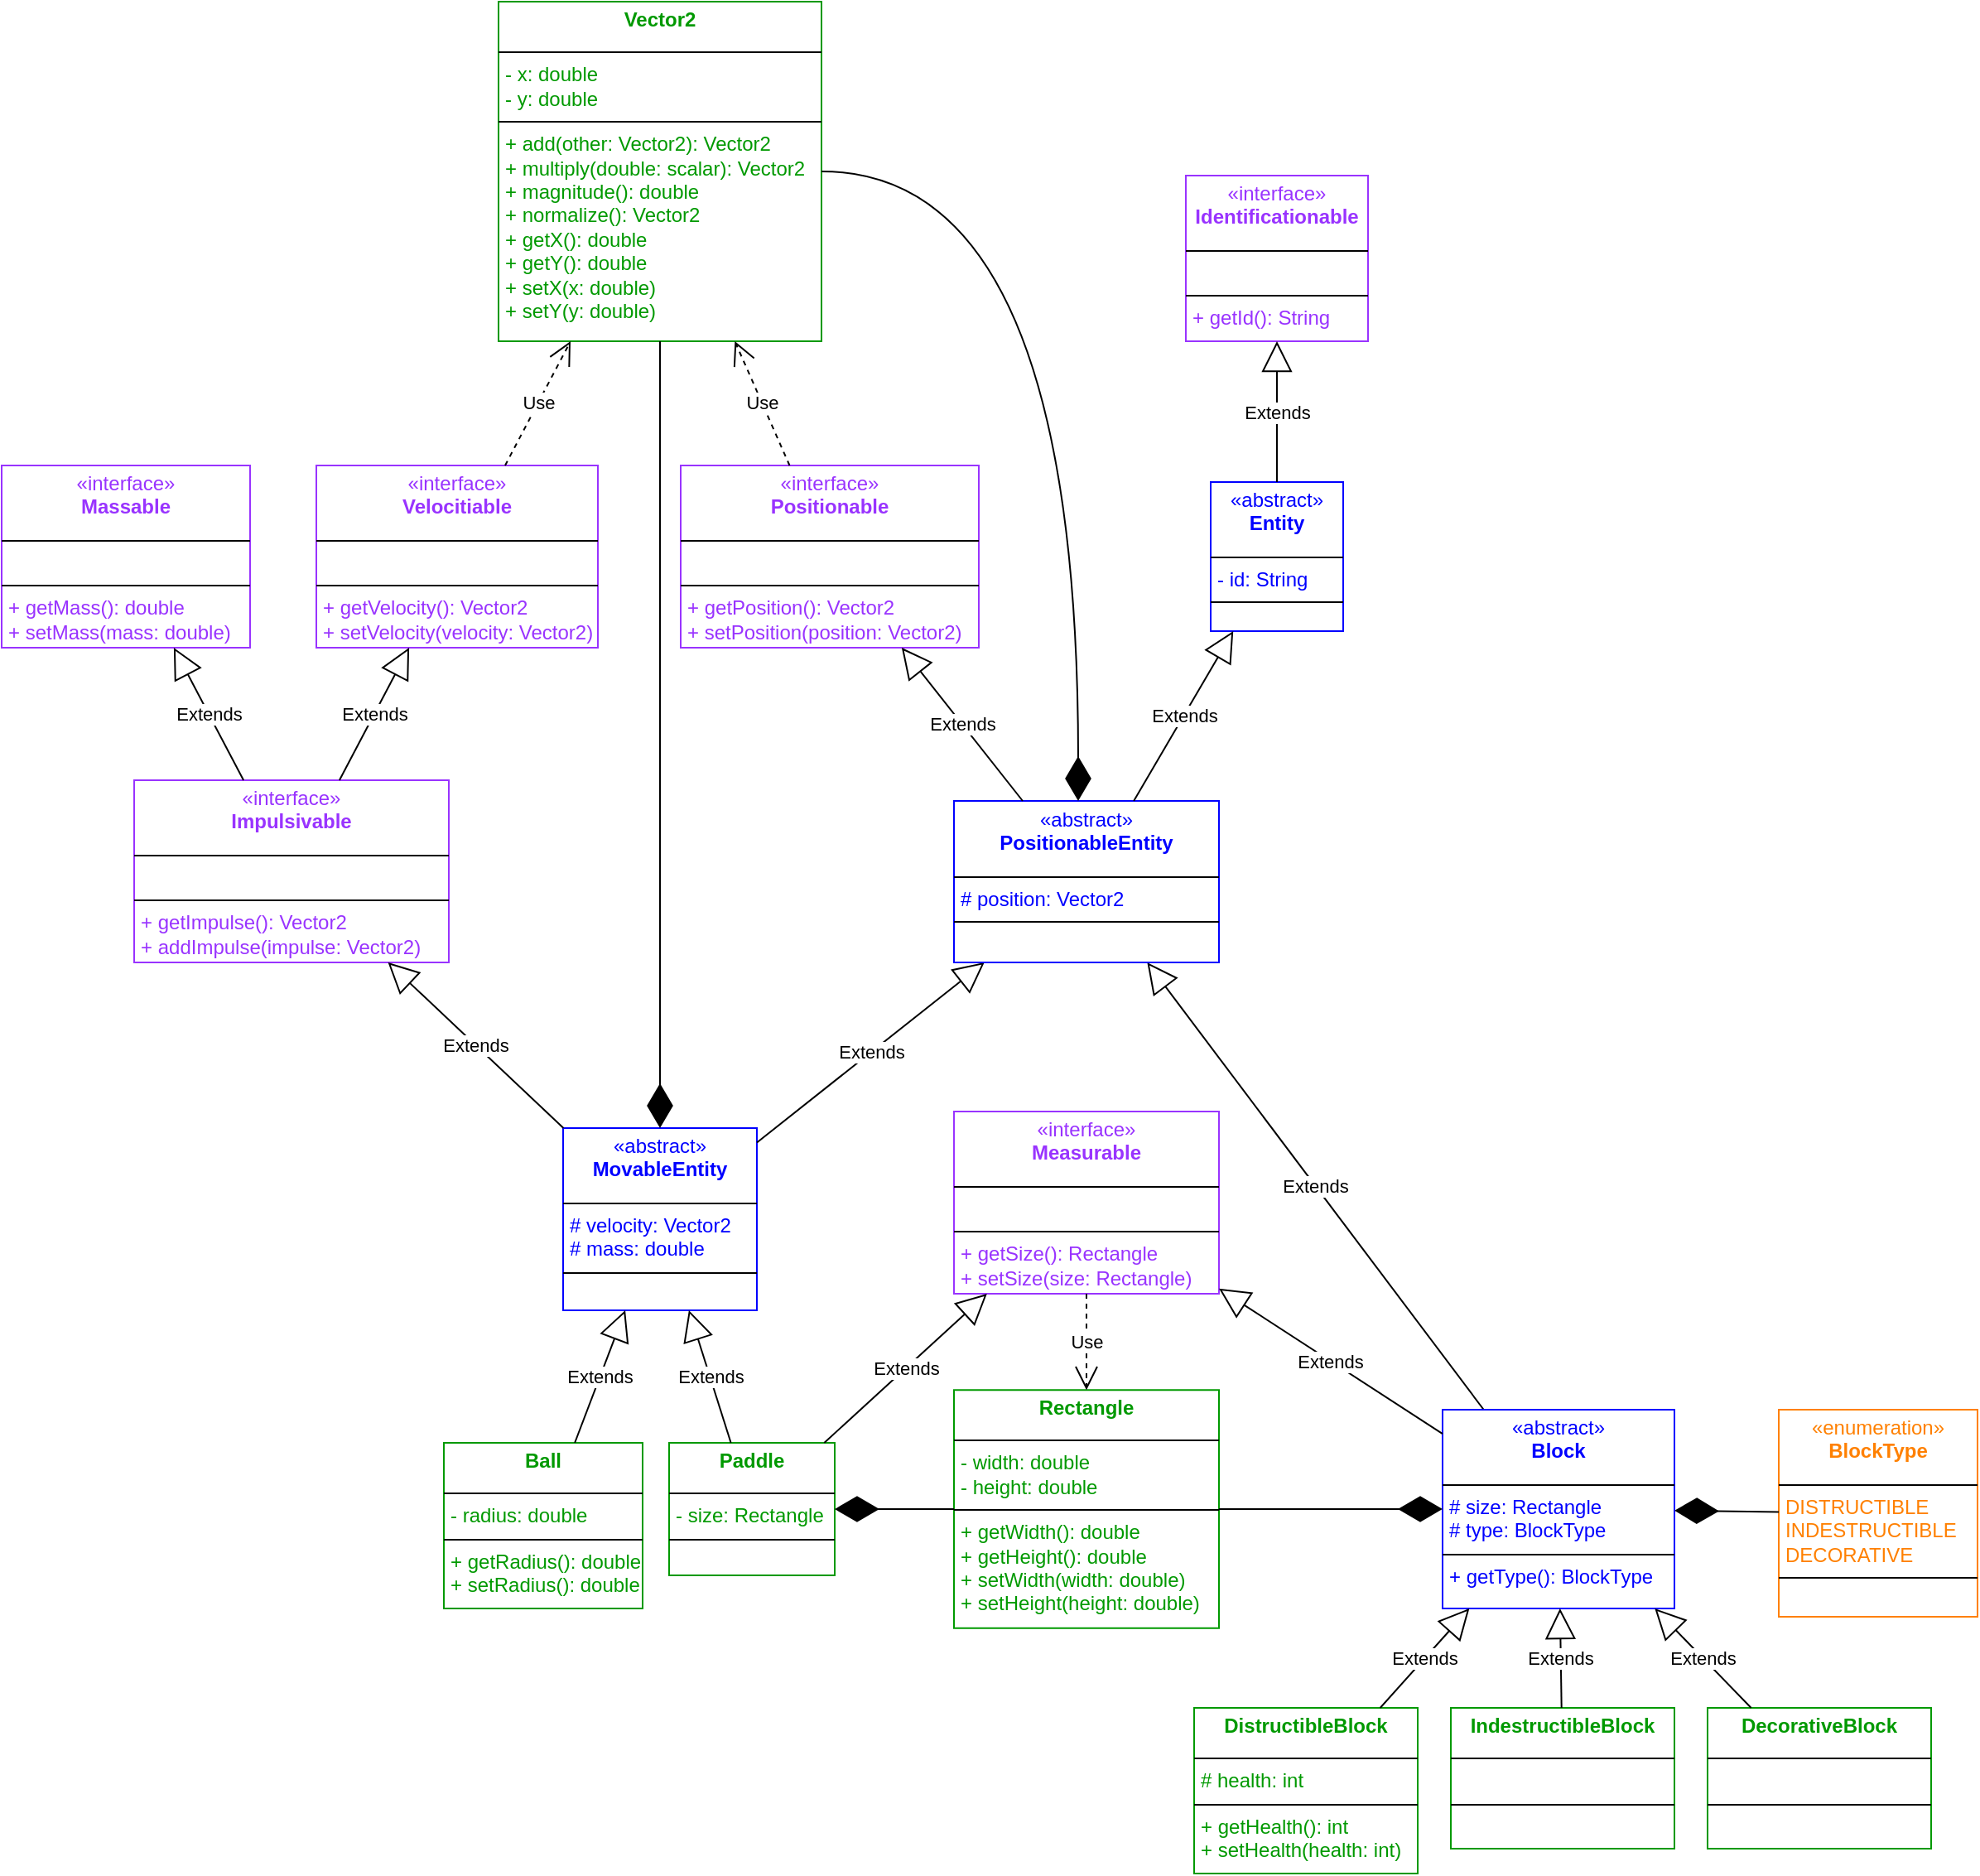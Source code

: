 <mxfile version="28.2.5">
  <diagram name="Страница — 1" id="XPojqk11kh-hMMRPMYDt">
    <mxGraphModel dx="3258" dy="2582" grid="1" gridSize="10" guides="1" tooltips="1" connect="1" arrows="1" fold="1" page="1" pageScale="1" pageWidth="827" pageHeight="1169" math="0" shadow="0">
      <root>
        <mxCell id="0" />
        <mxCell id="1" parent="0" />
        <mxCell id="FqsGxT_PJn5Uz5HPR8Sm-4" value="&lt;p style=&quot;margin:0px;margin-top:4px;text-align:center;&quot;&gt;&lt;/p&gt;&lt;div style=&quot;text-align: center;&quot;&gt;&lt;font color=&quot;#009900&quot;&gt;&lt;b&gt;Ball&lt;/b&gt;&lt;/font&gt;&lt;/div&gt;&lt;p&gt;&lt;/p&gt;&lt;hr size=&quot;1&quot; style=&quot;border-style:solid;&quot;&gt;&lt;p style=&quot;margin:0px;margin-left:4px;&quot;&gt;&lt;span style=&quot;color: rgb(0, 153, 0); background-color: transparent;&quot;&gt;- radius: double&lt;/span&gt;&lt;/p&gt;&lt;hr size=&quot;1&quot; style=&quot;border-style:solid;&quot;&gt;&lt;p style=&quot;margin: 0px 0px 0px 4px;&quot;&gt;&lt;font style=&quot;color: rgb(0, 153, 0);&quot;&gt;+ getRadius(): double&lt;/font&gt;&lt;/p&gt;&lt;p style=&quot;margin: 0px 0px 0px 4px;&quot;&gt;&lt;font style=&quot;color: rgb(0, 153, 0);&quot;&gt;+ setRadius(): double&lt;/font&gt;&lt;/p&gt;" style="verticalAlign=top;align=left;overflow=fill;html=1;whiteSpace=wrap;strokeColor=#009900;" parent="1" vertex="1">
          <mxGeometry x="-453" y="500" width="120" height="100" as="geometry" />
        </mxCell>
        <mxCell id="FqsGxT_PJn5Uz5HPR8Sm-5" value="&lt;p style=&quot;margin:0px;margin-top:4px;text-align:center;&quot;&gt;&lt;/p&gt;&lt;div style=&quot;text-align: center;&quot;&gt;&lt;b&gt;&lt;font style=&quot;color: rgb(0, 153, 0);&quot;&gt;Vector2&lt;/font&gt;&lt;/b&gt;&lt;/div&gt;&lt;p&gt;&lt;/p&gt;&lt;hr size=&quot;1&quot; style=&quot;border-style:solid;&quot;&gt;&lt;p style=&quot;margin:0px;margin-left:4px;&quot;&gt;&lt;font style=&quot;color: rgb(0, 153, 0);&quot;&gt;- x: double&lt;/font&gt;&lt;/p&gt;&lt;p style=&quot;margin:0px;margin-left:4px;&quot;&gt;&lt;font style=&quot;color: rgb(0, 153, 0);&quot;&gt;- y: double&lt;/font&gt;&lt;/p&gt;&lt;hr size=&quot;1&quot; style=&quot;border-style:solid;&quot;&gt;&lt;p style=&quot;margin:0px;margin-left:4px;&quot;&gt;&lt;font style=&quot;color: rgb(0, 153, 0);&quot;&gt;+ add(other: Vector2): Vector2&lt;br&gt;+ multiply(double: scalar): Vector2&lt;br&gt;+ magnitude(): double&lt;br&gt;+ normalize(): Vector2&lt;br&gt;+ getX(): double&lt;br&gt;+ getY(): double&lt;br&gt;+ setX(x: double)&lt;br&gt;+ setY(y: double)&lt;/font&gt;&lt;/p&gt;" style="verticalAlign=top;align=left;overflow=fill;html=1;whiteSpace=wrap;strokeColor=#009900;" parent="1" vertex="1">
          <mxGeometry x="-420" y="-370" width="195" height="205" as="geometry" />
        </mxCell>
        <mxCell id="FqsGxT_PJn5Uz5HPR8Sm-19" value="&lt;p style=&quot;margin:0px;margin-top:4px;text-align:center;&quot;&gt;&lt;/p&gt;&lt;div style=&quot;text-align: center;&quot;&gt;&lt;font style=&quot;color: rgb(0, 0, 255);&quot;&gt;&lt;span style=&quot;background-color: transparent; text-align: left;&quot;&gt;«abstract&lt;/span&gt;&lt;span style=&quot;background-color: transparent; text-align: left;&quot;&gt;»&lt;/span&gt;&lt;/font&gt;&lt;/div&gt;&lt;div style=&quot;text-align: center;&quot;&gt;&lt;font color=&quot;#0000ff&quot;&gt;&lt;b&gt;MovableEntity&lt;/b&gt;&lt;/font&gt;&lt;/div&gt;&lt;p&gt;&lt;/p&gt;&lt;hr size=&quot;1&quot; style=&quot;border-style:solid;&quot;&gt;&lt;p style=&quot;margin:0px;margin-left:4px;&quot;&gt;&lt;span style=&quot;color: rgb(0, 0, 255); background-color: transparent;&quot;&gt;# velocity: Vector2&lt;/span&gt;&lt;/p&gt;&lt;p style=&quot;margin:0px;margin-left:4px;&quot;&gt;&lt;font style=&quot;color: rgb(0, 0, 255);&quot;&gt;# mass: double&lt;/font&gt;&lt;/p&gt;&lt;hr size=&quot;1&quot; style=&quot;border-style:solid;&quot;&gt;&lt;p style=&quot;margin: 0px 0px 0px 4px;&quot;&gt;&lt;br&gt;&lt;/p&gt;" style="verticalAlign=top;align=left;overflow=fill;html=1;whiteSpace=wrap;strokeColor=#0000FF;" parent="1" vertex="1">
          <mxGeometry x="-381" y="310" width="117" height="110" as="geometry" />
        </mxCell>
        <mxCell id="93EsHyi-fyHFf_x4cWJ--1" value="&lt;p style=&quot;margin:0px;margin-top:4px;text-align:center;&quot;&gt;&lt;/p&gt;&lt;div style=&quot;text-align: center;&quot;&gt;&lt;font color=&quot;#009900&quot;&gt;&lt;b&gt;Paddle&lt;/b&gt;&lt;/font&gt;&lt;/div&gt;&lt;p&gt;&lt;/p&gt;&lt;hr size=&quot;1&quot; style=&quot;border-style:solid;&quot;&gt;&lt;p style=&quot;margin: 0px 0px 0px 4px;&quot;&gt;&lt;span style=&quot;color: rgb(0, 153, 0); background-color: transparent;&quot;&gt;- size: Rectangle&lt;/span&gt;&lt;/p&gt;&lt;hr size=&quot;1&quot; style=&quot;border-style:solid;&quot;&gt;&lt;p style=&quot;margin:0px;margin-left:4px;&quot;&gt;&lt;font color=&quot;#009900&quot;&gt;&lt;br&gt;&lt;/font&gt;&lt;/p&gt;" style="verticalAlign=top;align=left;overflow=fill;html=1;whiteSpace=wrap;strokeColor=#009900;" parent="1" vertex="1">
          <mxGeometry x="-317" y="500" width="100" height="80" as="geometry" />
        </mxCell>
        <mxCell id="93EsHyi-fyHFf_x4cWJ--2" value="&lt;p style=&quot;margin:0px;margin-top:4px;text-align:center;&quot;&gt;&lt;/p&gt;&lt;div style=&quot;text-align: center;&quot;&gt;&lt;font style=&quot;color: rgb(255, 128, 0);&quot;&gt;&lt;span style=&quot;background-color: transparent; text-align: left;&quot;&gt;«enumeration&lt;/span&gt;&lt;span style=&quot;background-color: transparent; text-align: left;&quot;&gt;»&lt;/span&gt;&lt;/font&gt;&lt;/div&gt;&lt;div style=&quot;text-align: center;&quot;&gt;&lt;b style=&quot;background-color: transparent;&quot;&gt;&lt;font style=&quot;color: rgb(255, 128, 0);&quot;&gt;BlockType&lt;/font&gt;&lt;/b&gt;&lt;/div&gt;&lt;p&gt;&lt;/p&gt;&lt;hr size=&quot;1&quot; style=&quot;border-style:solid;&quot;&gt;&lt;p style=&quot;margin:0px;margin-left:4px;&quot;&gt;&lt;font color=&quot;#ff8000&quot;&gt;DISTRUCTIBLE&lt;br&gt;INDESTRUCTIBLE&lt;br&gt;DECORATIVE&lt;/font&gt;&lt;/p&gt;&lt;hr size=&quot;1&quot; style=&quot;border-style:solid;&quot;&gt;&lt;p style=&quot;margin:0px;margin-left:4px;&quot;&gt;&lt;br&gt;&lt;/p&gt;" style="verticalAlign=top;align=left;overflow=fill;html=1;whiteSpace=wrap;strokeColor=#FF8000;" parent="1" vertex="1">
          <mxGeometry x="353" y="480" width="120" height="125" as="geometry" />
        </mxCell>
        <mxCell id="93EsHyi-fyHFf_x4cWJ--4" value="Extends" style="endArrow=block;endSize=16;endFill=0;html=1;rounded=0;" parent="1" source="FqsGxT_PJn5Uz5HPR8Sm-19" target="S4wdt5YliR7kEv1zfu42-8" edge="1">
          <mxGeometry width="160" relative="1" as="geometry">
            <mxPoint x="-480" y="440" as="sourcePoint" />
            <mxPoint x="-193.133" y="170" as="targetPoint" />
          </mxGeometry>
        </mxCell>
        <mxCell id="93EsHyi-fyHFf_x4cWJ--5" value="Extends" style="endArrow=block;endSize=16;endFill=0;html=1;rounded=0;" parent="1" source="S4wdt5YliR7kEv1zfu42-6" target="S4wdt5YliR7kEv1zfu42-8" edge="1">
          <mxGeometry width="160" relative="1" as="geometry">
            <mxPoint x="-178.922" y="385" as="sourcePoint" />
            <mxPoint x="-155" y="170" as="targetPoint" />
          </mxGeometry>
        </mxCell>
        <mxCell id="93EsHyi-fyHFf_x4cWJ--7" value="&lt;p style=&quot;margin:0px;margin-top:4px;text-align:center;&quot;&gt;&lt;/p&gt;&lt;div style=&quot;text-align: center;&quot;&gt;&lt;font style=&quot;color: rgb(153, 51, 255);&quot;&gt;&lt;span style=&quot;background-color: transparent; text-align: left;&quot;&gt;«interface&lt;/span&gt;&lt;span style=&quot;background-color: transparent; text-align: left;&quot;&gt;»&lt;/span&gt;&lt;/font&gt;&lt;/div&gt;&lt;div style=&quot;text-align: center;&quot;&gt;&lt;font color=&quot;#9933ff&quot;&gt;&lt;b&gt;Impulsivable&lt;/b&gt;&lt;/font&gt;&lt;/div&gt;&lt;p&gt;&lt;/p&gt;&lt;hr size=&quot;1&quot; style=&quot;border-style:solid;&quot;&gt;&lt;p style=&quot;margin:0px;margin-left:4px;&quot;&gt;&lt;font style=&quot;color: rgb(153, 51, 255);&quot;&gt;&lt;br&gt;&lt;/font&gt;&lt;/p&gt;&lt;hr size=&quot;1&quot; style=&quot;border-style:solid;&quot;&gt;&lt;p style=&quot;margin:0px;margin-left:4px;&quot;&gt;&lt;font style=&quot;color: rgb(153, 51, 255);&quot;&gt;+ getImpulse(): Vector2&lt;br&gt;+ addImpulse(impulse: Vector2)&lt;/font&gt;&lt;/p&gt;&lt;p style=&quot;margin:0px;margin-left:4px;&quot;&gt;&lt;font style=&quot;color: rgb(153, 51, 255);&quot;&gt;&lt;br&gt;&lt;/font&gt;&lt;/p&gt;" style="verticalAlign=top;align=left;overflow=fill;html=1;whiteSpace=wrap;strokeColor=#9933FF;" parent="1" vertex="1">
          <mxGeometry x="-640" y="100" width="190" height="110" as="geometry" />
        </mxCell>
        <mxCell id="S4wdt5YliR7kEv1zfu42-2" value="" style="endArrow=diamondThin;endFill=1;endSize=24;html=1;rounded=0;" edge="1" parent="1" source="93EsHyi-fyHFf_x4cWJ--2" target="S4wdt5YliR7kEv1zfu42-6">
          <mxGeometry width="160" relative="1" as="geometry">
            <mxPoint x="-770" y="610" as="sourcePoint" />
            <mxPoint x="-20" y="465" as="targetPoint" />
          </mxGeometry>
        </mxCell>
        <mxCell id="S4wdt5YliR7kEv1zfu42-3" value="Extends" style="endArrow=block;endSize=16;endFill=0;html=1;rounded=0;" edge="1" parent="1" source="FqsGxT_PJn5Uz5HPR8Sm-19" target="93EsHyi-fyHFf_x4cWJ--7">
          <mxGeometry width="160" relative="1" as="geometry">
            <mxPoint x="-770" y="610" as="sourcePoint" />
            <mxPoint x="-610" y="610" as="targetPoint" />
          </mxGeometry>
        </mxCell>
        <mxCell id="S4wdt5YliR7kEv1zfu42-4" value="Extends" style="endArrow=block;endSize=16;endFill=0;html=1;rounded=0;" edge="1" parent="1" source="FqsGxT_PJn5Uz5HPR8Sm-4" target="FqsGxT_PJn5Uz5HPR8Sm-19">
          <mxGeometry width="160" relative="1" as="geometry">
            <mxPoint x="-770" y="610" as="sourcePoint" />
            <mxPoint x="-610" y="610" as="targetPoint" />
          </mxGeometry>
        </mxCell>
        <mxCell id="S4wdt5YliR7kEv1zfu42-5" value="Extends" style="endArrow=block;endSize=16;endFill=0;html=1;rounded=0;" edge="1" parent="1" source="93EsHyi-fyHFf_x4cWJ--1" target="FqsGxT_PJn5Uz5HPR8Sm-19">
          <mxGeometry width="160" relative="1" as="geometry">
            <mxPoint x="-300" y="785" as="sourcePoint" />
            <mxPoint x="-254" y="680" as="targetPoint" />
          </mxGeometry>
        </mxCell>
        <mxCell id="S4wdt5YliR7kEv1zfu42-6" value="&lt;p style=&quot;margin:0px;margin-top:4px;text-align:center;&quot;&gt;&lt;/p&gt;&lt;div style=&quot;text-align: center;&quot;&gt;&lt;font style=&quot;color: rgb(0, 0, 255);&quot;&gt;&lt;span style=&quot;background-color: transparent; text-align: left;&quot;&gt;«abstract&lt;/span&gt;&lt;span style=&quot;background-color: transparent; text-align: left;&quot;&gt;»&lt;/span&gt;&lt;/font&gt;&lt;/div&gt;&lt;div style=&quot;text-align: center;&quot;&gt;&lt;font style=&quot;color: rgb(0, 0, 255);&quot;&gt;&lt;b&gt;Block&lt;/b&gt;&lt;/font&gt;&lt;/div&gt;&lt;p&gt;&lt;/p&gt;&lt;hr size=&quot;1&quot; style=&quot;border-style:solid;&quot;&gt;&lt;p style=&quot;margin: 0px 0px 0px 4px;&quot;&gt;&lt;font style=&quot;color: rgb(0, 0, 255);&quot;&gt;# size: Rectangle&lt;/font&gt;&lt;/p&gt;&lt;p style=&quot;margin: 0px 0px 0px 4px;&quot;&gt;&lt;font style=&quot;color: rgb(0, 0, 255);&quot;&gt;# type: BlockType&lt;/font&gt;&lt;/p&gt;&lt;hr style=&quot;border-style: solid;&quot; size=&quot;1&quot;&gt;&lt;p style=&quot;margin: 0px 0px 0px 4px;&quot;&gt;&lt;span&gt;&lt;font style=&quot;color: rgb(0, 0, 255);&quot;&gt;+ getType(): BlockType&lt;/font&gt;&lt;/span&gt;&lt;br&gt;&lt;/p&gt;" style="verticalAlign=top;align=left;overflow=fill;html=1;whiteSpace=wrap;strokeColor=#0000FF;" vertex="1" parent="1">
          <mxGeometry x="150" y="480" width="140" height="120" as="geometry" />
        </mxCell>
        <mxCell id="S4wdt5YliR7kEv1zfu42-7" value="&lt;p style=&quot;margin:0px;margin-top:4px;text-align:center;&quot;&gt;&lt;/p&gt;&lt;div style=&quot;text-align: center;&quot;&gt;&lt;font style=&quot;color: rgb(153, 51, 255);&quot;&gt;&lt;span style=&quot;background-color: transparent; text-align: left;&quot;&gt;«interface&lt;/span&gt;&lt;span style=&quot;background-color: transparent; text-align: left;&quot;&gt;»&lt;/span&gt;&lt;/font&gt;&lt;/div&gt;&lt;div style=&quot;text-align: center;&quot;&gt;&lt;font color=&quot;#9933ff&quot;&gt;&lt;b&gt;Positionable&lt;/b&gt;&lt;/font&gt;&lt;/div&gt;&lt;p&gt;&lt;/p&gt;&lt;hr size=&quot;1&quot; style=&quot;border-style:solid;&quot;&gt;&lt;p style=&quot;margin:0px;margin-left:4px;&quot;&gt;&lt;font style=&quot;color: rgb(153, 51, 255);&quot;&gt;&lt;br&gt;&lt;/font&gt;&lt;/p&gt;&lt;hr size=&quot;1&quot; style=&quot;border-style:solid;&quot;&gt;&lt;p style=&quot;margin:0px;margin-left:4px;&quot;&gt;&lt;font style=&quot;color: rgb(153, 51, 255);&quot;&gt;+ getPosition(): Vector2&lt;br&gt;+ setPosition(position: Vector2)&lt;/font&gt;&lt;/p&gt;" style="verticalAlign=top;align=left;overflow=fill;html=1;whiteSpace=wrap;strokeColor=#9933FF;" vertex="1" parent="1">
          <mxGeometry x="-310" y="-90" width="180" height="110" as="geometry" />
        </mxCell>
        <mxCell id="S4wdt5YliR7kEv1zfu42-8" value="&lt;p style=&quot;margin:0px;margin-top:4px;text-align:center;&quot;&gt;&lt;/p&gt;&lt;div style=&quot;text-align: center;&quot;&gt;&lt;font style=&quot;color: rgb(0, 0, 255);&quot;&gt;&lt;span style=&quot;background-color: transparent; text-align: left;&quot;&gt;«abstract&lt;/span&gt;&lt;span style=&quot;background-color: transparent; text-align: left;&quot;&gt;»&lt;/span&gt;&lt;/font&gt;&lt;/div&gt;&lt;div style=&quot;text-align: center;&quot;&gt;&lt;font color=&quot;#0000ff&quot;&gt;&lt;b&gt;PositionableEntity&lt;/b&gt;&lt;/font&gt;&lt;/div&gt;&lt;p&gt;&lt;/p&gt;&lt;hr size=&quot;1&quot; style=&quot;border-style:solid;&quot;&gt;&lt;p style=&quot;margin:0px;margin-left:4px;&quot;&gt;&lt;font style=&quot;color: rgb(0, 0, 255);&quot;&gt;# position: Vector2&lt;br&gt;&lt;/font&gt;&lt;/p&gt;&lt;hr size=&quot;1&quot; style=&quot;border-style:solid;&quot;&gt;&lt;p style=&quot;margin:0px;margin-left:4px;&quot;&gt;&lt;br&gt;&lt;/p&gt;" style="verticalAlign=top;align=left;overflow=fill;html=1;whiteSpace=wrap;strokeColor=#0000FF;" vertex="1" parent="1">
          <mxGeometry x="-145" y="112.5" width="160" height="97.5" as="geometry" />
        </mxCell>
        <mxCell id="S4wdt5YliR7kEv1zfu42-9" value="&lt;p style=&quot;margin:0px;margin-top:4px;text-align:center;&quot;&gt;&lt;/p&gt;&lt;div style=&quot;text-align: center;&quot;&gt;&lt;font style=&quot;color: rgb(0, 0, 255);&quot;&gt;&lt;span style=&quot;background-color: transparent; text-align: left;&quot;&gt;«abstract&lt;/span&gt;&lt;span style=&quot;background-color: transparent; text-align: left;&quot;&gt;»&lt;/span&gt;&lt;/font&gt;&lt;/div&gt;&lt;div style=&quot;text-align: center;&quot;&gt;&lt;font color=&quot;#0000ff&quot;&gt;&lt;b&gt;Entity&lt;/b&gt;&lt;/font&gt;&lt;/div&gt;&lt;p&gt;&lt;/p&gt;&lt;hr size=&quot;1&quot; style=&quot;border-style:solid;&quot;&gt;&lt;p style=&quot;margin:0px;margin-left:4px;&quot;&gt;&lt;font style=&quot;color: rgb(0, 0, 255);&quot;&gt;- id: String&lt;br&gt;&lt;/font&gt;&lt;/p&gt;&lt;hr size=&quot;1&quot; style=&quot;border-style:solid;&quot;&gt;&lt;p style=&quot;margin:0px;margin-left:4px;&quot;&gt;&lt;br&gt;&lt;/p&gt;" style="verticalAlign=top;align=left;overflow=fill;html=1;whiteSpace=wrap;strokeColor=#0000FF;" vertex="1" parent="1">
          <mxGeometry x="10" y="-80" width="80" height="90" as="geometry" />
        </mxCell>
        <mxCell id="S4wdt5YliR7kEv1zfu42-10" value="&lt;p style=&quot;margin:0px;margin-top:4px;text-align:center;&quot;&gt;&lt;/p&gt;&lt;div style=&quot;text-align: center;&quot;&gt;&lt;font style=&quot;color: rgb(153, 51, 255);&quot;&gt;&lt;span style=&quot;background-color: transparent; text-align: left;&quot;&gt;«interface&lt;/span&gt;&lt;span style=&quot;background-color: transparent; text-align: left;&quot;&gt;»&lt;/span&gt;&lt;/font&gt;&lt;/div&gt;&lt;div style=&quot;text-align: center;&quot;&gt;&lt;font color=&quot;#9933ff&quot;&gt;&lt;b&gt;Identificationable&lt;/b&gt;&lt;/font&gt;&lt;/div&gt;&lt;p&gt;&lt;/p&gt;&lt;hr size=&quot;1&quot; style=&quot;border-style:solid;&quot;&gt;&lt;p style=&quot;margin:0px;margin-left:4px;&quot;&gt;&lt;font style=&quot;color: rgb(153, 51, 255);&quot;&gt;&lt;br&gt;&lt;/font&gt;&lt;/p&gt;&lt;hr size=&quot;1&quot; style=&quot;border-style:solid;&quot;&gt;&lt;p style=&quot;margin:0px;margin-left:4px;&quot;&gt;&lt;font style=&quot;color: rgb(153, 51, 255);&quot;&gt;+ getId(): String&lt;/font&gt;&lt;/p&gt;" style="verticalAlign=top;align=left;overflow=fill;html=1;whiteSpace=wrap;strokeColor=#9933FF;" vertex="1" parent="1">
          <mxGeometry x="-5" y="-265" width="110" height="100" as="geometry" />
        </mxCell>
        <mxCell id="S4wdt5YliR7kEv1zfu42-11" value="Extends" style="endArrow=block;endSize=16;endFill=0;html=1;rounded=0;" edge="1" parent="1" source="S4wdt5YliR7kEv1zfu42-9" target="S4wdt5YliR7kEv1zfu42-10">
          <mxGeometry width="160" relative="1" as="geometry">
            <mxPoint x="-120" y="435" as="sourcePoint" />
            <mxPoint x="-120" y="220" as="targetPoint" />
          </mxGeometry>
        </mxCell>
        <mxCell id="S4wdt5YliR7kEv1zfu42-13" value="Extends" style="endArrow=block;endSize=16;endFill=0;html=1;rounded=0;" edge="1" parent="1" source="S4wdt5YliR7kEv1zfu42-8" target="S4wdt5YliR7kEv1zfu42-7">
          <mxGeometry width="160" relative="1" as="geometry">
            <mxPoint x="-240" y="-10" as="sourcePoint" />
            <mxPoint x="-240" y="-70" as="targetPoint" />
          </mxGeometry>
        </mxCell>
        <mxCell id="S4wdt5YliR7kEv1zfu42-14" value="Extends" style="endArrow=block;endSize=16;endFill=0;html=1;rounded=0;" edge="1" parent="1" source="S4wdt5YliR7kEv1zfu42-8" target="S4wdt5YliR7kEv1zfu42-9">
          <mxGeometry width="160" relative="1" as="geometry">
            <mxPoint x="-246" y="60" as="sourcePoint" />
            <mxPoint x="-310" y="-70" as="targetPoint" />
          </mxGeometry>
        </mxCell>
        <mxCell id="S4wdt5YliR7kEv1zfu42-15" value="&lt;p style=&quot;margin:0px;margin-top:4px;text-align:center;&quot;&gt;&lt;/p&gt;&lt;div style=&quot;text-align: center;&quot;&gt;&lt;font style=&quot;color: rgb(153, 51, 255);&quot;&gt;&lt;span style=&quot;background-color: transparent; text-align: left;&quot;&gt;«interface&lt;/span&gt;&lt;span style=&quot;background-color: transparent; text-align: left;&quot;&gt;»&lt;/span&gt;&lt;/font&gt;&lt;/div&gt;&lt;div style=&quot;text-align: center;&quot;&gt;&lt;font color=&quot;#9933ff&quot;&gt;&lt;b&gt;Measurable&lt;/b&gt;&lt;/font&gt;&lt;/div&gt;&lt;p&gt;&lt;/p&gt;&lt;hr size=&quot;1&quot; style=&quot;border-style:solid;&quot;&gt;&lt;p style=&quot;margin:0px;margin-left:4px;&quot;&gt;&lt;font style=&quot;color: rgb(153, 51, 255);&quot;&gt;&lt;br&gt;&lt;/font&gt;&lt;/p&gt;&lt;hr size=&quot;1&quot; style=&quot;border-style:solid;&quot;&gt;&lt;p style=&quot;margin:0px;margin-left:4px;&quot;&gt;&lt;font style=&quot;color: rgb(153, 51, 255);&quot;&gt;+ getSize(): Rectangle&lt;br&gt;+ setSize(size: Rectangle)&lt;/font&gt;&lt;/p&gt;" style="verticalAlign=top;align=left;overflow=fill;html=1;whiteSpace=wrap;strokeColor=#9933FF;" vertex="1" parent="1">
          <mxGeometry x="-145" y="300" width="160" height="110" as="geometry" />
        </mxCell>
        <mxCell id="S4wdt5YliR7kEv1zfu42-17" value="&lt;p style=&quot;margin:0px;margin-top:4px;text-align:center;&quot;&gt;&lt;/p&gt;&lt;div style=&quot;text-align: center;&quot;&gt;&lt;font style=&quot;color: rgb(153, 51, 255);&quot;&gt;&lt;span style=&quot;background-color: transparent; text-align: left;&quot;&gt;«interface&lt;/span&gt;&lt;span style=&quot;background-color: transparent; text-align: left;&quot;&gt;»&lt;/span&gt;&lt;/font&gt;&lt;/div&gt;&lt;div style=&quot;text-align: center;&quot;&gt;&lt;font color=&quot;#9933ff&quot;&gt;&lt;b&gt;Massable&lt;/b&gt;&lt;/font&gt;&lt;/div&gt;&lt;p&gt;&lt;/p&gt;&lt;hr size=&quot;1&quot; style=&quot;border-style:solid;&quot;&gt;&lt;p style=&quot;margin:0px;margin-left:4px;&quot;&gt;&lt;font style=&quot;color: rgb(153, 51, 255);&quot;&gt;&lt;br&gt;&lt;/font&gt;&lt;/p&gt;&lt;hr size=&quot;1&quot; style=&quot;border-style:solid;&quot;&gt;&lt;p style=&quot;margin:0px;margin-left:4px;&quot;&gt;&lt;span style=&quot;color: rgb(153, 51, 255); background-color: transparent;&quot;&gt;+ getMass(): double&lt;/span&gt;&lt;/p&gt;&lt;p style=&quot;margin:0px;margin-left:4px;&quot;&gt;&lt;font style=&quot;color: rgb(153, 51, 255);&quot;&gt;+ setMass(mass: double)&lt;br&gt;&lt;/font&gt;&lt;/p&gt;" style="verticalAlign=top;align=left;overflow=fill;html=1;whiteSpace=wrap;strokeColor=#9933FF;" vertex="1" parent="1">
          <mxGeometry x="-720" y="-90" width="150" height="110" as="geometry" />
        </mxCell>
        <mxCell id="S4wdt5YliR7kEv1zfu42-18" value="Extends" style="endArrow=block;endSize=16;endFill=0;html=1;rounded=0;" edge="1" parent="1" source="93EsHyi-fyHFf_x4cWJ--7" target="S4wdt5YliR7kEv1zfu42-17">
          <mxGeometry width="160" relative="1" as="geometry">
            <mxPoint x="-128" y="122" as="sourcePoint" />
            <mxPoint x="-250" y="40" as="targetPoint" />
          </mxGeometry>
        </mxCell>
        <mxCell id="S4wdt5YliR7kEv1zfu42-19" value="&lt;p style=&quot;margin:0px;margin-top:4px;text-align:center;&quot;&gt;&lt;/p&gt;&lt;div style=&quot;text-align: center;&quot;&gt;&lt;b&gt;&lt;font style=&quot;color: rgb(0, 153, 0);&quot;&gt;Rectangle&lt;/font&gt;&lt;/b&gt;&lt;/div&gt;&lt;p&gt;&lt;/p&gt;&lt;hr size=&quot;1&quot; style=&quot;border-style:solid;&quot;&gt;&lt;p style=&quot;margin:0px;margin-left:4px;&quot;&gt;&lt;font style=&quot;color: rgb(0, 153, 0);&quot;&gt;- width: double&lt;/font&gt;&lt;/p&gt;&lt;p style=&quot;margin:0px;margin-left:4px;&quot;&gt;&lt;font style=&quot;color: rgb(0, 153, 0);&quot;&gt;- height: double&lt;/font&gt;&lt;/p&gt;&lt;hr size=&quot;1&quot; style=&quot;border-style:solid;&quot;&gt;&lt;p style=&quot;margin:0px;margin-left:4px;&quot;&gt;&lt;font style=&quot;color: rgb(0, 153, 0);&quot;&gt;+ getWidth(): double&lt;br&gt;+ getHeight(): double&lt;br&gt;+ setWidth(width: double)&lt;br&gt;+ setHeight(height: double)&lt;/font&gt;&lt;/p&gt;" style="verticalAlign=top;align=left;overflow=fill;html=1;whiteSpace=wrap;strokeColor=#009900;" vertex="1" parent="1">
          <mxGeometry x="-145" y="468.13" width="160" height="143.75" as="geometry" />
        </mxCell>
        <mxCell id="S4wdt5YliR7kEv1zfu42-20" value="Use" style="endArrow=open;endSize=12;dashed=1;html=1;rounded=0;" edge="1" parent="1" source="S4wdt5YliR7kEv1zfu42-7" target="FqsGxT_PJn5Uz5HPR8Sm-5">
          <mxGeometry width="160" relative="1" as="geometry">
            <mxPoint x="-370" y="-190" as="sourcePoint" />
            <mxPoint x="-210" y="-190" as="targetPoint" />
          </mxGeometry>
        </mxCell>
        <mxCell id="S4wdt5YliR7kEv1zfu42-22" value="Extends" style="endArrow=block;endSize=16;endFill=0;html=1;rounded=0;" edge="1" parent="1" source="S4wdt5YliR7kEv1zfu42-6" target="S4wdt5YliR7kEv1zfu42-15">
          <mxGeometry width="160" relative="1" as="geometry">
            <mxPoint x="24" y="350" as="sourcePoint" />
            <mxPoint x="-10" y="280" as="targetPoint" />
          </mxGeometry>
        </mxCell>
        <mxCell id="S4wdt5YliR7kEv1zfu42-24" value="Use" style="endArrow=open;endSize=12;dashed=1;html=1;rounded=0;" edge="1" parent="1" source="S4wdt5YliR7kEv1zfu42-15" target="S4wdt5YliR7kEv1zfu42-19">
          <mxGeometry width="160" relative="1" as="geometry">
            <mxPoint x="-250" as="sourcePoint" />
            <mxPoint x="-215" y="-110" as="targetPoint" />
          </mxGeometry>
        </mxCell>
        <mxCell id="S4wdt5YliR7kEv1zfu42-25" value="" style="endArrow=diamondThin;endFill=1;endSize=24;html=1;rounded=0;" edge="1" parent="1" source="S4wdt5YliR7kEv1zfu42-19" target="S4wdt5YliR7kEv1zfu42-6">
          <mxGeometry width="160" relative="1" as="geometry">
            <mxPoint x="430.005" y="-20" as="sourcePoint" />
            <mxPoint x="486.93" y="310" as="targetPoint" />
          </mxGeometry>
        </mxCell>
        <mxCell id="S4wdt5YliR7kEv1zfu42-26" value="&lt;p style=&quot;margin:0px;margin-top:4px;text-align:center;&quot;&gt;&lt;/p&gt;&lt;div style=&quot;text-align: center;&quot;&gt;&lt;font style=&quot;color: rgb(153, 51, 255);&quot;&gt;&lt;span style=&quot;background-color: transparent; text-align: left;&quot;&gt;«interface&lt;/span&gt;&lt;span style=&quot;background-color: transparent; text-align: left;&quot;&gt;»&lt;/span&gt;&lt;/font&gt;&lt;/div&gt;&lt;div style=&quot;text-align: center;&quot;&gt;&lt;font color=&quot;#9933ff&quot;&gt;&lt;b&gt;Velocitiable&lt;/b&gt;&lt;/font&gt;&lt;/div&gt;&lt;p&gt;&lt;/p&gt;&lt;hr size=&quot;1&quot; style=&quot;border-style:solid;&quot;&gt;&lt;p style=&quot;margin:0px;margin-left:4px;&quot;&gt;&lt;font style=&quot;color: rgb(153, 51, 255);&quot;&gt;&lt;br&gt;&lt;/font&gt;&lt;/p&gt;&lt;hr size=&quot;1&quot; style=&quot;border-style:solid;&quot;&gt;&lt;p style=&quot;margin:0px;margin-left:4px;&quot;&gt;&lt;span style=&quot;color: rgb(153, 51, 255);&quot;&gt;+ getVelocity(): Vector2&lt;/span&gt;&lt;br style=&quot;color: rgb(153, 51, 255);&quot;&gt;&lt;span style=&quot;color: rgb(153, 51, 255);&quot;&gt;+ setVelocity(velocity: Vector2)&lt;/span&gt;&lt;/p&gt;" style="verticalAlign=top;align=left;overflow=fill;html=1;whiteSpace=wrap;strokeColor=#9933FF;" vertex="1" parent="1">
          <mxGeometry x="-530" y="-90" width="170" height="110" as="geometry" />
        </mxCell>
        <mxCell id="S4wdt5YliR7kEv1zfu42-27" value="Extends" style="endArrow=block;endSize=16;endFill=0;html=1;rounded=0;" edge="1" parent="1" source="93EsHyi-fyHFf_x4cWJ--7" target="S4wdt5YliR7kEv1zfu42-26">
          <mxGeometry width="160" relative="1" as="geometry">
            <mxPoint x="-684" y="200" as="sourcePoint" />
            <mxPoint x="-730" y="130" as="targetPoint" />
          </mxGeometry>
        </mxCell>
        <mxCell id="S4wdt5YliR7kEv1zfu42-28" value="Use" style="endArrow=open;endSize=12;dashed=1;html=1;rounded=0;" edge="1" parent="1" source="S4wdt5YliR7kEv1zfu42-26" target="FqsGxT_PJn5Uz5HPR8Sm-5">
          <mxGeometry width="160" relative="1" as="geometry">
            <mxPoint x="-165" y="20" as="sourcePoint" />
            <mxPoint x="-210" y="34" as="targetPoint" />
          </mxGeometry>
        </mxCell>
        <mxCell id="S4wdt5YliR7kEv1zfu42-30" value="" style="endArrow=diamondThin;endFill=1;endSize=24;html=1;rounded=0;" edge="1" parent="1" source="FqsGxT_PJn5Uz5HPR8Sm-5" target="FqsGxT_PJn5Uz5HPR8Sm-19">
          <mxGeometry width="160" relative="1" as="geometry">
            <mxPoint x="-570" y="70" as="sourcePoint" />
            <mxPoint x="-410" y="70" as="targetPoint" />
          </mxGeometry>
        </mxCell>
        <mxCell id="S4wdt5YliR7kEv1zfu42-31" value="" style="endArrow=diamondThin;endFill=1;endSize=24;html=1;rounded=0;edgeStyle=orthogonalEdgeStyle;curved=1;" edge="1" parent="1" source="FqsGxT_PJn5Uz5HPR8Sm-5" target="S4wdt5YliR7kEv1zfu42-8">
          <mxGeometry width="160" relative="1" as="geometry">
            <mxPoint x="-230" y="30" as="sourcePoint" />
            <mxPoint x="-230" y="535" as="targetPoint" />
            <Array as="points">
              <mxPoint x="-70" y="-267" />
            </Array>
          </mxGeometry>
        </mxCell>
        <mxCell id="S4wdt5YliR7kEv1zfu42-34" value="&lt;p style=&quot;margin:0px;margin-top:4px;text-align:center;&quot;&gt;&lt;/p&gt;&lt;div style=&quot;text-align: center;&quot;&gt;&lt;b&gt;&lt;font style=&quot;color: rgb(0, 153, 0);&quot;&gt;DistructibleBlock&lt;/font&gt;&lt;/b&gt;&lt;/div&gt;&lt;p&gt;&lt;/p&gt;&lt;hr size=&quot;1&quot; style=&quot;border-style:solid;&quot;&gt;&lt;p style=&quot;margin: 0px 0px 0px 4px;&quot;&gt;&lt;font color=&quot;#009900&quot;&gt;# health: int&lt;/font&gt;&lt;/p&gt;&lt;hr style=&quot;border-style: solid;&quot; size=&quot;1&quot;&gt;&lt;p style=&quot;margin: 0px 0px 0px 4px;&quot;&gt;&lt;font style=&quot;color: rgb(0, 153, 0);&quot;&gt;+ getHealth(): int&lt;br&gt;+ setHealth(health: int)&lt;/font&gt;&lt;/p&gt;" style="verticalAlign=top;align=left;overflow=fill;html=1;whiteSpace=wrap;strokeColor=#009900;" vertex="1" parent="1">
          <mxGeometry y="660" width="135" height="100" as="geometry" />
        </mxCell>
        <mxCell id="S4wdt5YliR7kEv1zfu42-35" value="Extends" style="endArrow=block;endSize=16;endFill=0;html=1;rounded=0;" edge="1" parent="1" source="S4wdt5YliR7kEv1zfu42-34" target="S4wdt5YliR7kEv1zfu42-6">
          <mxGeometry width="160" relative="1" as="geometry">
            <mxPoint x="-80" y="450" as="sourcePoint" />
            <mxPoint x="80" y="450" as="targetPoint" />
          </mxGeometry>
        </mxCell>
        <mxCell id="S4wdt5YliR7kEv1zfu42-36" value="&lt;p style=&quot;margin:0px;margin-top:4px;text-align:center;&quot;&gt;&lt;/p&gt;&lt;div style=&quot;text-align: center;&quot;&gt;&lt;b&gt;&lt;font style=&quot;color: rgb(0, 153, 0);&quot;&gt;IndestructibleBlock&lt;/font&gt;&lt;/b&gt;&lt;/div&gt;&lt;p&gt;&lt;/p&gt;&lt;hr size=&quot;1&quot; style=&quot;border-style:solid;&quot;&gt;&lt;p style=&quot;margin: 0px 0px 0px 4px;&quot;&gt;&lt;br&gt;&lt;/p&gt;&lt;hr style=&quot;border-style: solid;&quot; size=&quot;1&quot;&gt;&lt;p style=&quot;margin: 0px 0px 0px 4px;&quot;&gt;&lt;br&gt;&lt;/p&gt;" style="verticalAlign=top;align=left;overflow=fill;html=1;whiteSpace=wrap;strokeColor=#009900;" vertex="1" parent="1">
          <mxGeometry x="155" y="660" width="135" height="85" as="geometry" />
        </mxCell>
        <mxCell id="S4wdt5YliR7kEv1zfu42-37" value="Extends" style="endArrow=block;endSize=16;endFill=0;html=1;rounded=0;" edge="1" parent="1" source="S4wdt5YliR7kEv1zfu42-36" target="S4wdt5YliR7kEv1zfu42-6">
          <mxGeometry width="160" relative="1" as="geometry">
            <mxPoint x="-40" y="510" as="sourcePoint" />
            <mxPoint x="4" y="450" as="targetPoint" />
          </mxGeometry>
        </mxCell>
        <mxCell id="S4wdt5YliR7kEv1zfu42-38" value="&lt;p style=&quot;margin:0px;margin-top:4px;text-align:center;&quot;&gt;&lt;/p&gt;&lt;div style=&quot;text-align: center;&quot;&gt;&lt;b&gt;&lt;font style=&quot;color: rgb(0, 153, 0);&quot;&gt;DecorativeBlock&lt;/font&gt;&lt;/b&gt;&lt;/div&gt;&lt;p&gt;&lt;/p&gt;&lt;hr size=&quot;1&quot; style=&quot;border-style:solid;&quot;&gt;&lt;p style=&quot;margin: 0px 0px 0px 4px;&quot;&gt;&lt;br&gt;&lt;/p&gt;&lt;hr style=&quot;border-style: solid;&quot; size=&quot;1&quot;&gt;&lt;p style=&quot;margin: 0px 0px 0px 4px;&quot;&gt;&lt;br&gt;&lt;/p&gt;" style="verticalAlign=top;align=left;overflow=fill;html=1;whiteSpace=wrap;strokeColor=#009900;" vertex="1" parent="1">
          <mxGeometry x="310" y="660" width="135" height="85" as="geometry" />
        </mxCell>
        <mxCell id="S4wdt5YliR7kEv1zfu42-39" value="Extends" style="endArrow=block;endSize=16;endFill=0;html=1;rounded=0;" edge="1" parent="1" source="S4wdt5YliR7kEv1zfu42-38" target="S4wdt5YliR7kEv1zfu42-6">
          <mxGeometry width="160" relative="1" as="geometry">
            <mxPoint x="41" y="528" as="sourcePoint" />
            <mxPoint x="40" y="460" as="targetPoint" />
          </mxGeometry>
        </mxCell>
        <mxCell id="S4wdt5YliR7kEv1zfu42-40" value="" style="endArrow=diamondThin;endFill=1;endSize=24;html=1;rounded=0;" edge="1" parent="1" source="S4wdt5YliR7kEv1zfu42-19" target="93EsHyi-fyHFf_x4cWJ--1">
          <mxGeometry width="160" relative="1" as="geometry">
            <mxPoint x="90" y="540" as="sourcePoint" />
            <mxPoint x="240" y="540" as="targetPoint" />
          </mxGeometry>
        </mxCell>
        <mxCell id="S4wdt5YliR7kEv1zfu42-42" value="Extends" style="endArrow=block;endSize=16;endFill=0;html=1;rounded=0;" edge="1" parent="1" source="93EsHyi-fyHFf_x4cWJ--1" target="S4wdt5YliR7kEv1zfu42-15">
          <mxGeometry width="160" relative="1" as="geometry">
            <mxPoint x="190" y="523" as="sourcePoint" />
            <mxPoint x="40" y="430" as="targetPoint" />
          </mxGeometry>
        </mxCell>
      </root>
    </mxGraphModel>
  </diagram>
</mxfile>
